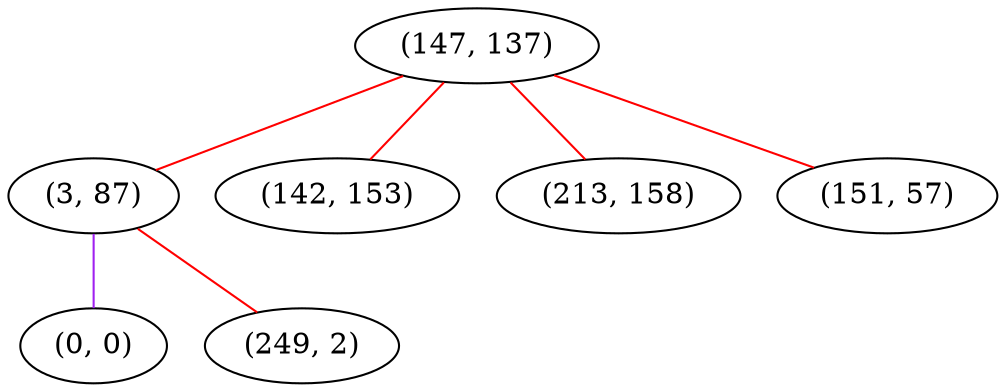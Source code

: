 graph "" {
"(147, 137)";
"(3, 87)";
"(142, 153)";
"(213, 158)";
"(0, 0)";
"(249, 2)";
"(151, 57)";
"(147, 137)" -- "(213, 158)"  [color=red, key=0, weight=1];
"(147, 137)" -- "(3, 87)"  [color=red, key=0, weight=1];
"(147, 137)" -- "(142, 153)"  [color=red, key=0, weight=1];
"(147, 137)" -- "(151, 57)"  [color=red, key=0, weight=1];
"(3, 87)" -- "(249, 2)"  [color=red, key=0, weight=1];
"(3, 87)" -- "(0, 0)"  [color=purple, key=0, weight=4];
}
